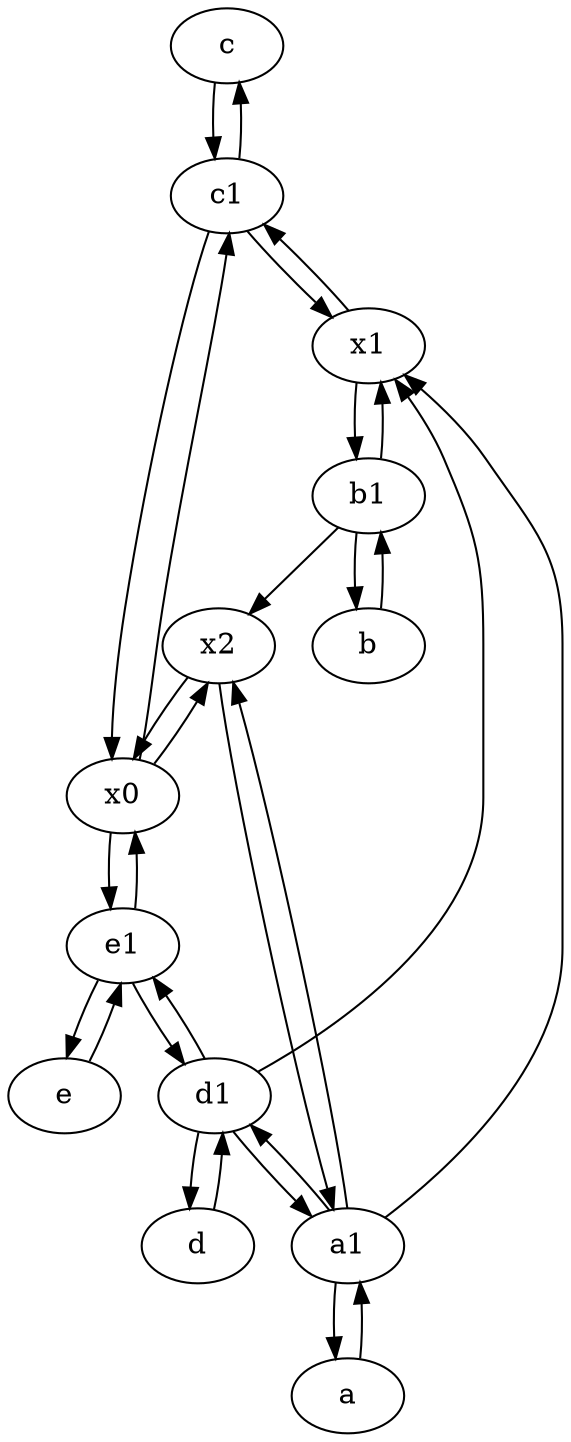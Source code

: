 digraph  {
	c [pos="20,10!"];
	c1 [pos="30,15!"];
	x0;
	d [pos="20,30!"];
	x2;
	x1;
	a1 [pos="40,15!"];
	b [pos="50,20!"];
	e1 [pos="25,45!"];
	b1 [pos="45,20!"];
	a [pos="40,10!"];
	e [pos="30,50!"];
	d1 [pos="25,30!"];
	e1 -> d1;
	a1 -> x2;
	a1 -> a;
	c1 -> x1;
	e1 -> x0;
	x1 -> b1;
	a1 -> d1;
	a1 -> x1;
	d1 -> d;
	c1 -> x0;
	b -> b1;
	x0 -> x2;
	d1 -> a1;
	x2 -> x0;
	x1 -> c1;
	b1 -> x1;
	e1 -> e;
	c1 -> c;
	b1 -> x2;
	x0 -> c1;
	c -> c1;
	e -> e1;
	x0 -> e1;
	d1 -> e1;
	a -> a1;
	x2 -> a1;
	d -> d1;
	b1 -> b;
	d1 -> x1;

	}